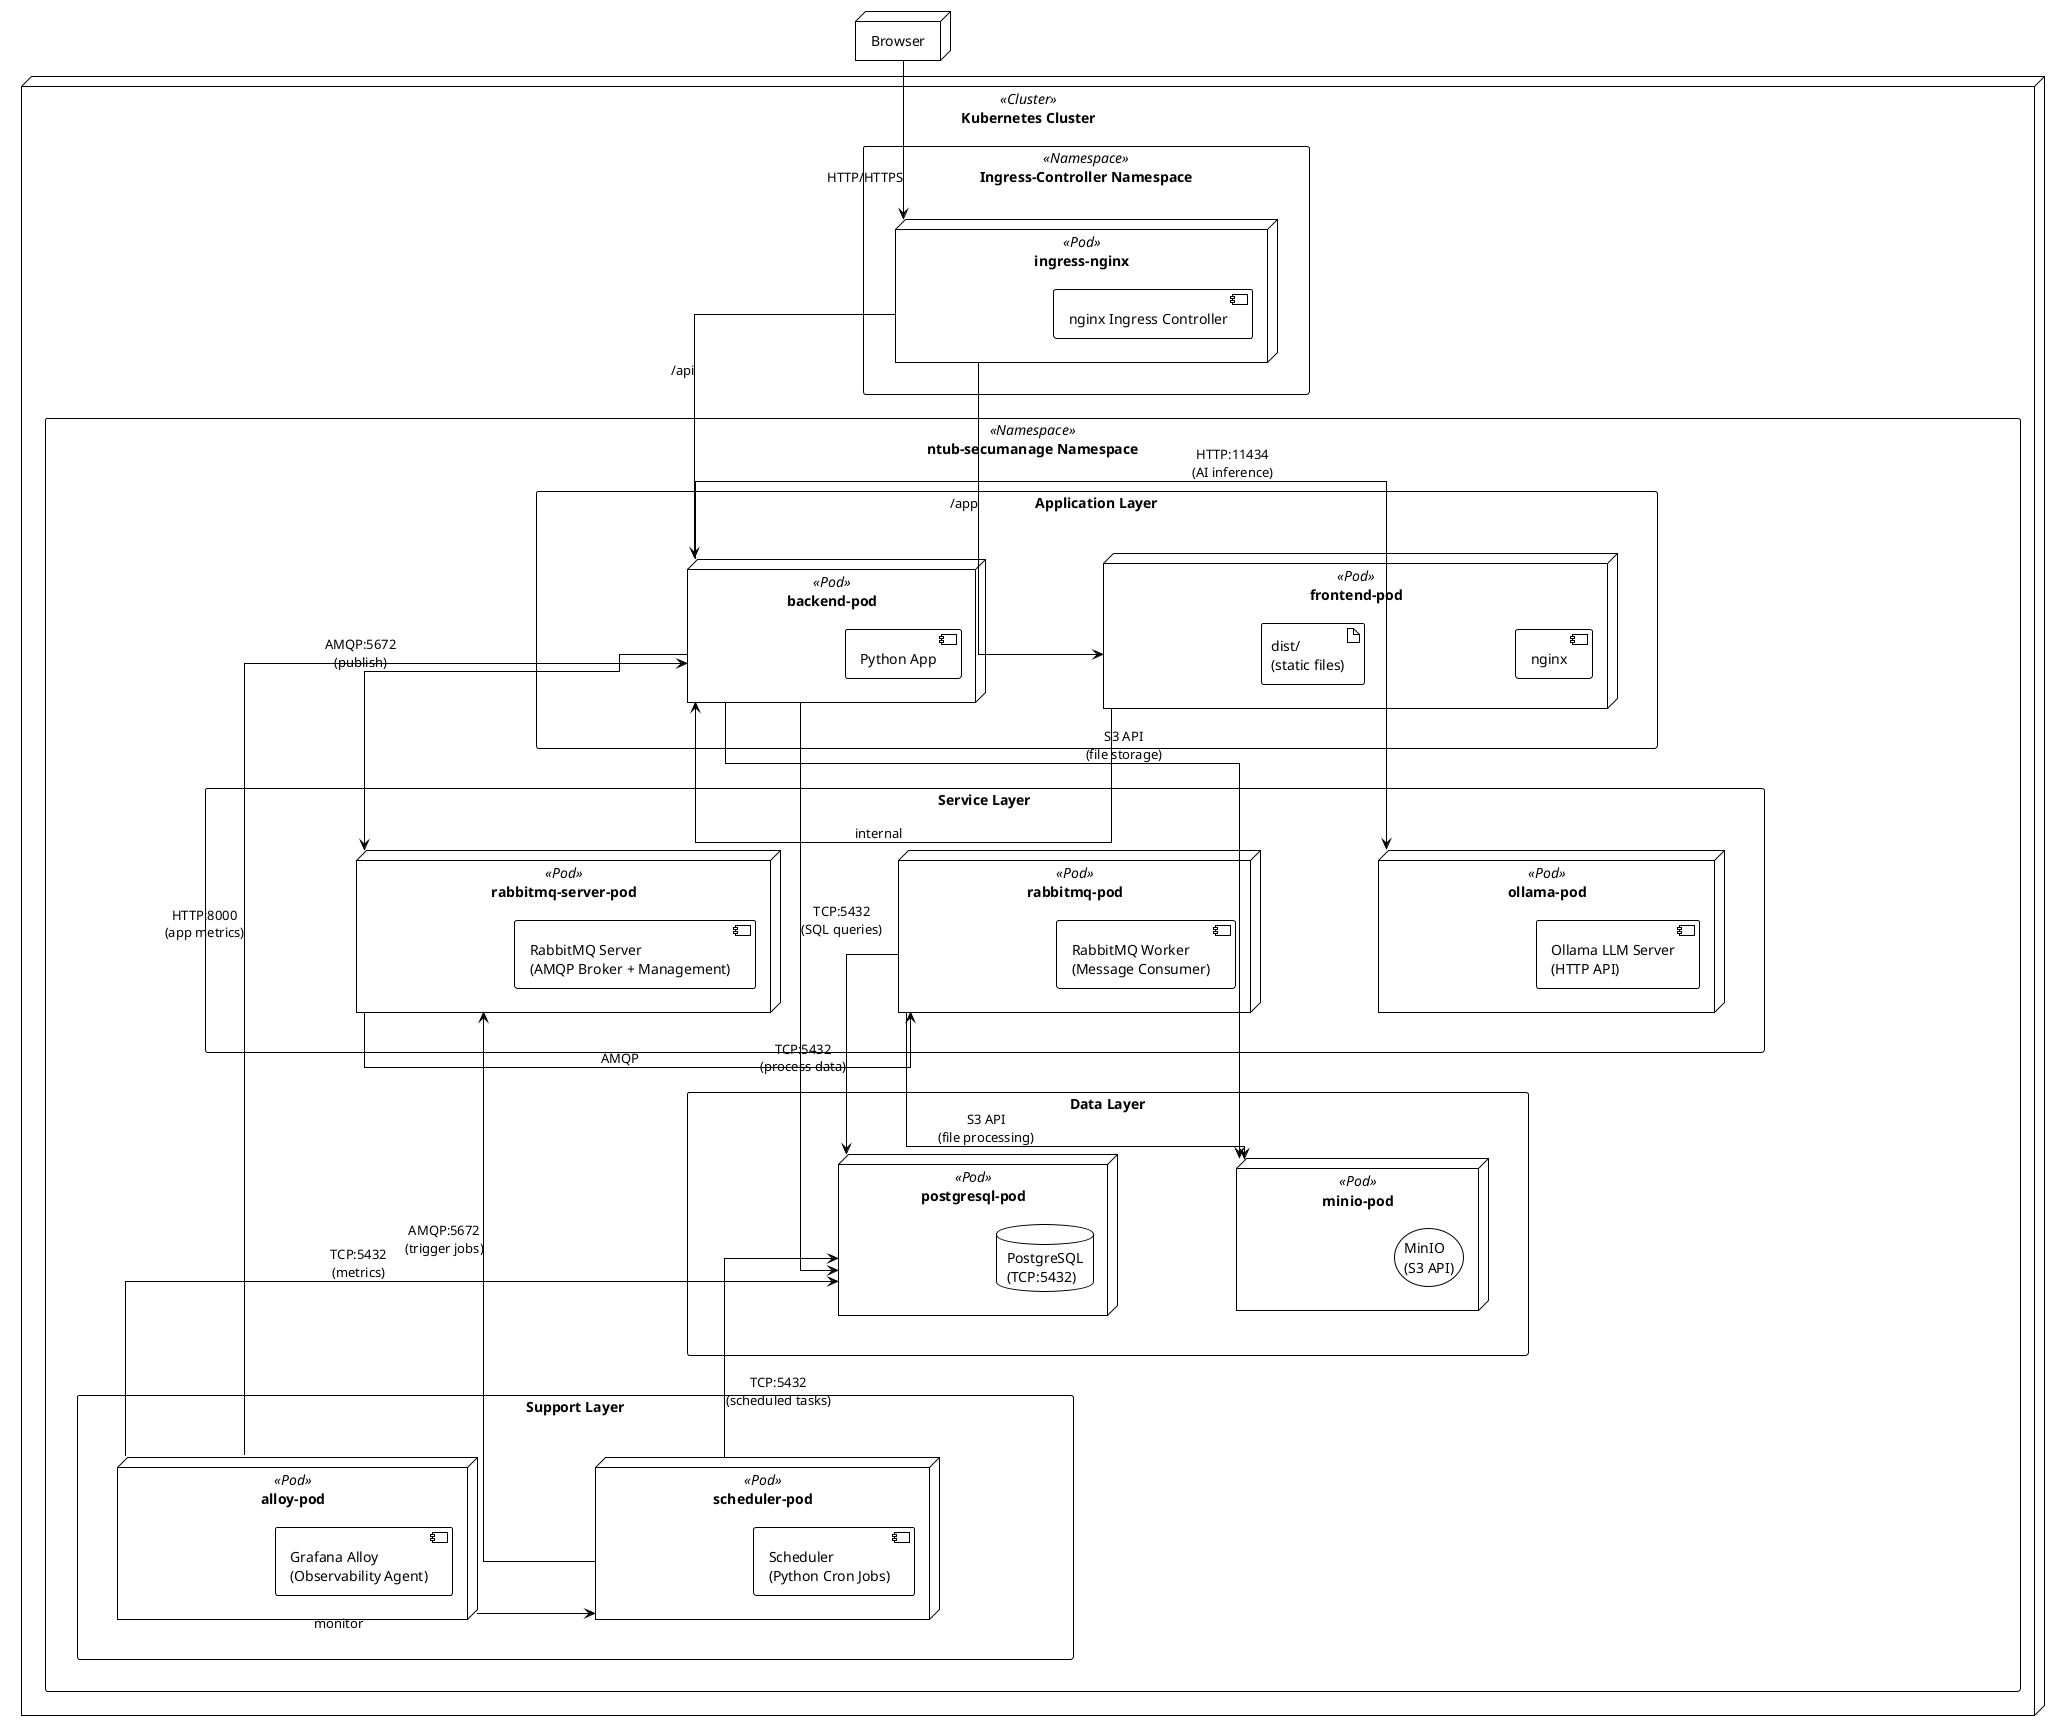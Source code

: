 @startuml
!theme plain
skinparam linetype ortho
skinparam nodesep 150
skinparam ranksep 120
skinparam minlen 2
skinparam packageStyle rectangle
skinparam backgroundColor white
skinparam shadowing false

top to bottom direction

node "Browser" as Browser

node "Kubernetes Cluster" <<Cluster>> {
  
  ' Ingress Layer - 最上層
  package "Ingress-Controller Namespace" <<Namespace>> as IngressNS {
    node "ingress-nginx" <<Pod>> as IngressController {
      component "nginx Ingress Controller"
    }
  }
  
  package "ntub-secumanage Namespace" <<Namespace>> as AppNS {
    
    ' Application Layer - 第二層
    rectangle "Application Layer" as AppLayer {
      node "frontend-pod" <<Pod>> as FE {
        component "nginx"
        artifact "dist/\n(static files)"
      }
      
      node "backend-pod" <<Pod>> as BE {
        component "Python App"
      }
    }
    
    ' Service Layer - 第三層
    rectangle "Service Layer" as ServiceLayer {
      node "ollama-pod" <<Pod>> as OL {
        component "Ollama LLM Server\n(HTTP API)"
      }
      
      node "rabbitmq-server-pod" <<Pod>> as RMQS {
        component "RabbitMQ Server\n(AMQP Broker + Management)"
      }
      
      node "rabbitmq-pod" <<Pod>> as RMQ {
        component "RabbitMQ Worker\n(Message Consumer)"
      }
    }
    
    ' Data Layer - 第四層
    rectangle "Data Layer" as DataLayer {
      node "postgresql-pod" <<Pod>> as DB {
        database "PostgreSQL\n(TCP:5432)"
      }
      
      node "minio-pod" <<Pod>> as S3 {
        storage "MinIO\n(S3 API)"
      }
    }
    
    ' Support Layer - 最底層
    rectangle "Support Layer" as SupportLayer {
      node "scheduler-pod" <<Pod>> as SCH {
        component "Scheduler\n(Python Cron Jobs)"
      }
      
      node "alloy-pod" <<Pod>> as AL {
        component "Grafana Alloy\n(Observability Agent)"
      }
    }
  }
}

' === 外部流量 ===
Browser -down-> IngressController : HTTP/HTTPS

' === Ingress 路由 ===
IngressController -down-> FE : /app
IngressController -down-> BE : /api

' === 應用層內部連線 ===
FE -right-> BE : internal

' === Backend 對外連線 ===
BE -down-> DB : TCP:5432\n(SQL queries)
BE -down-> S3 : S3 API\n(file storage)
BE -down-> OL : HTTP:11434\n(AI inference)
BE -down-> RMQS : AMQP:5672\n(publish)

' === RabbitMQ 內部連線 ===
RMQS -right-> RMQ : AMQP

' === RabbitMQ Worker 連線 ===
RMQ -down-> DB : TCP:5432\n(process data)
RMQ -down-> S3 : S3 API\n(file processing)

' === Scheduler 連線 ===
SCH -up-> DB : TCP:5432\n(scheduled tasks)
SCH -up-> RMQS : AMQP:5672\n(trigger jobs)

' === Monitoring 連線 ===
AL -up-> DB : TCP:5432\n(metrics)
AL -up-> BE : HTTP:8000\n(app metrics)
AL -left-> SCH : monitor

' === 層級排列 ===
AppLayer -[hidden]down- ServiceLayer
ServiceLayer -[hidden]down- DataLayer
DataLayer -[hidden]down- SupportLayer
@enduml
